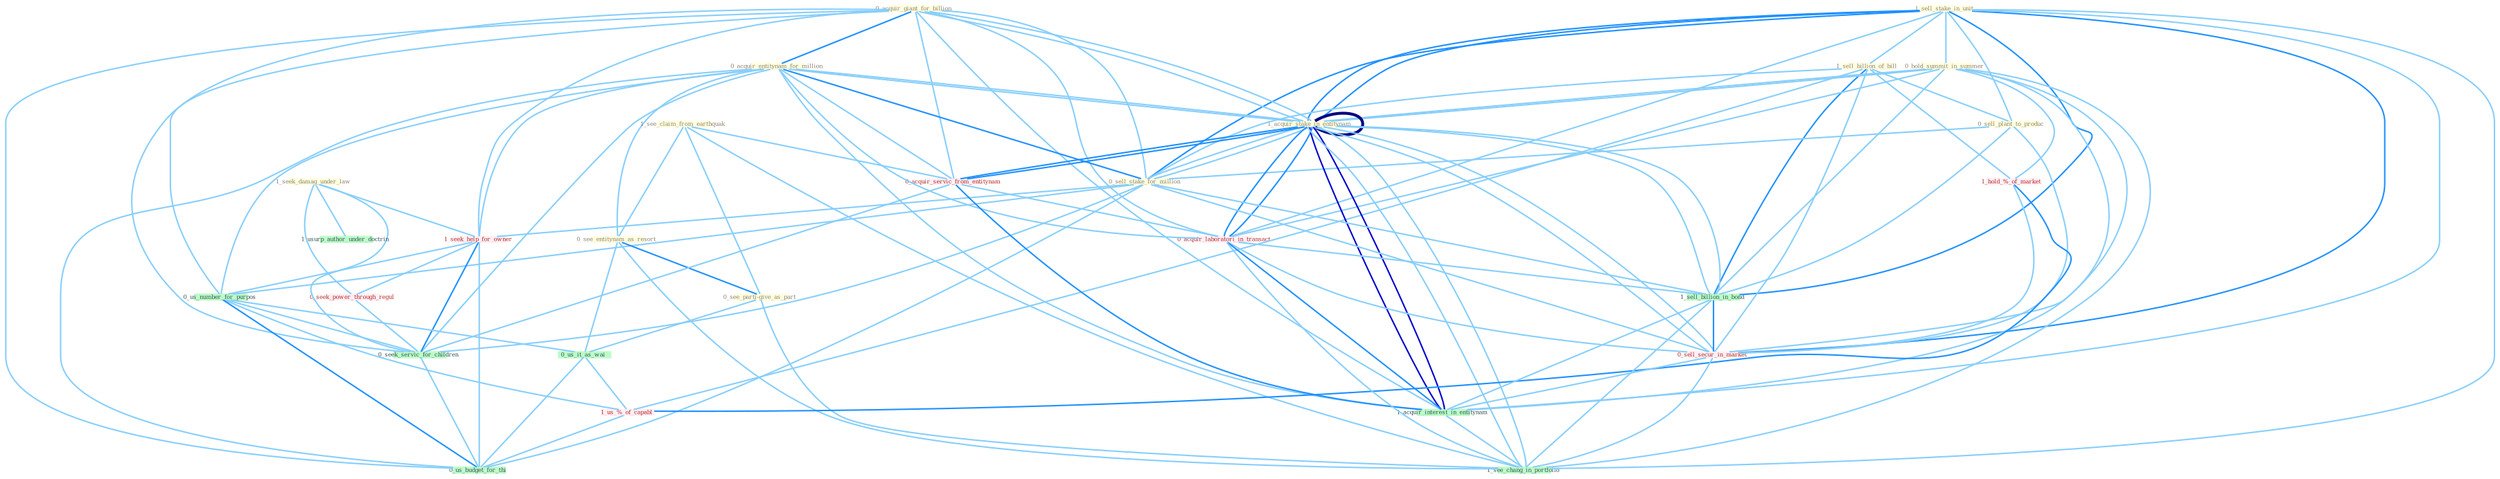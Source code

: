 Graph G{ 
    node
    [shape=polygon,style=filled,width=.5,height=.06,color="#BDFCC9",fixedsize=true,fontsize=4,
    fontcolor="#2f4f4f"];
    {node
    [color="#ffffe0", fontcolor="#8b7d6b"] "1_sell_stake_in_unit " "1_sell_billion_of_bill " "0_acquir_giant_for_billion " "0_acquir_entitynam_for_million " "1_seek_damag_under_law " "0_sell_plant_to_produc " "0_hold_summit_in_summer " "1_acquir_stake_in_entitynam " "1_acquir_stake_in_entitynam " "0_sell_stake_for_million " "1_see_claim_from_earthquak " "0_see_entitynam_as_resort " "0_see_parti-give_as_part "}
{node [color="#fff0f5", fontcolor="#b22222"] "1_seek_help_for_owner " "0_acquir_servic_from_entitynam " "1_hold_%_of_market " "0_seek_power_through_regul " "0_acquir_laboratori_in_transact " "1_us_%_of_capabl " "0_sell_secur_in_market "}
edge [color="#B0E2FF"];

	"1_sell_stake_in_unit " -- "1_sell_billion_of_bill " [w="1", color="#87cefa" ];
	"1_sell_stake_in_unit " -- "0_sell_plant_to_produc " [w="1", color="#87cefa" ];
	"1_sell_stake_in_unit " -- "0_hold_summit_in_summer " [w="1", color="#87cefa" ];
	"1_sell_stake_in_unit " -- "1_acquir_stake_in_entitynam " [w="2", color="#1e90ff" , len=0.8];
	"1_sell_stake_in_unit " -- "1_acquir_stake_in_entitynam " [w="2", color="#1e90ff" , len=0.8];
	"1_sell_stake_in_unit " -- "0_sell_stake_for_million " [w="2", color="#1e90ff" , len=0.8];
	"1_sell_stake_in_unit " -- "0_acquir_laboratori_in_transact " [w="1", color="#87cefa" ];
	"1_sell_stake_in_unit " -- "1_sell_billion_in_bond " [w="2", color="#1e90ff" , len=0.8];
	"1_sell_stake_in_unit " -- "0_sell_secur_in_market " [w="2", color="#1e90ff" , len=0.8];
	"1_sell_stake_in_unit " -- "1_acquir_interest_in_entitynam " [w="1", color="#87cefa" ];
	"1_sell_stake_in_unit " -- "1_see_chang_in_portfolio " [w="1", color="#87cefa" ];
	"1_sell_billion_of_bill " -- "0_sell_plant_to_produc " [w="1", color="#87cefa" ];
	"1_sell_billion_of_bill " -- "0_sell_stake_for_million " [w="1", color="#87cefa" ];
	"1_sell_billion_of_bill " -- "1_hold_%_of_market " [w="1", color="#87cefa" ];
	"1_sell_billion_of_bill " -- "1_sell_billion_in_bond " [w="2", color="#1e90ff" , len=0.8];
	"1_sell_billion_of_bill " -- "1_us_%_of_capabl " [w="1", color="#87cefa" ];
	"1_sell_billion_of_bill " -- "0_sell_secur_in_market " [w="1", color="#87cefa" ];
	"0_acquir_giant_for_billion " -- "0_acquir_entitynam_for_million " [w="2", color="#1e90ff" , len=0.8];
	"0_acquir_giant_for_billion " -- "1_acquir_stake_in_entitynam " [w="1", color="#87cefa" ];
	"0_acquir_giant_for_billion " -- "1_acquir_stake_in_entitynam " [w="1", color="#87cefa" ];
	"0_acquir_giant_for_billion " -- "0_sell_stake_for_million " [w="1", color="#87cefa" ];
	"0_acquir_giant_for_billion " -- "1_seek_help_for_owner " [w="1", color="#87cefa" ];
	"0_acquir_giant_for_billion " -- "0_acquir_servic_from_entitynam " [w="1", color="#87cefa" ];
	"0_acquir_giant_for_billion " -- "0_us_number_for_purpos " [w="1", color="#87cefa" ];
	"0_acquir_giant_for_billion " -- "0_acquir_laboratori_in_transact " [w="1", color="#87cefa" ];
	"0_acquir_giant_for_billion " -- "1_acquir_interest_in_entitynam " [w="1", color="#87cefa" ];
	"0_acquir_giant_for_billion " -- "0_seek_servic_for_children " [w="1", color="#87cefa" ];
	"0_acquir_giant_for_billion " -- "0_us_budget_for_thi " [w="1", color="#87cefa" ];
	"0_acquir_entitynam_for_million " -- "1_acquir_stake_in_entitynam " [w="1", color="#87cefa" ];
	"0_acquir_entitynam_for_million " -- "1_acquir_stake_in_entitynam " [w="1", color="#87cefa" ];
	"0_acquir_entitynam_for_million " -- "0_sell_stake_for_million " [w="2", color="#1e90ff" , len=0.8];
	"0_acquir_entitynam_for_million " -- "0_see_entitynam_as_resort " [w="1", color="#87cefa" ];
	"0_acquir_entitynam_for_million " -- "1_seek_help_for_owner " [w="1", color="#87cefa" ];
	"0_acquir_entitynam_for_million " -- "0_acquir_servic_from_entitynam " [w="1", color="#87cefa" ];
	"0_acquir_entitynam_for_million " -- "0_us_number_for_purpos " [w="1", color="#87cefa" ];
	"0_acquir_entitynam_for_million " -- "0_acquir_laboratori_in_transact " [w="1", color="#87cefa" ];
	"0_acquir_entitynam_for_million " -- "1_acquir_interest_in_entitynam " [w="1", color="#87cefa" ];
	"0_acquir_entitynam_for_million " -- "0_seek_servic_for_children " [w="1", color="#87cefa" ];
	"0_acquir_entitynam_for_million " -- "0_us_budget_for_thi " [w="1", color="#87cefa" ];
	"1_seek_damag_under_law " -- "1_seek_help_for_owner " [w="1", color="#87cefa" ];
	"1_seek_damag_under_law " -- "0_seek_power_through_regul " [w="1", color="#87cefa" ];
	"1_seek_damag_under_law " -- "1_usurp_author_under_doctrin " [w="1", color="#87cefa" ];
	"1_seek_damag_under_law " -- "0_seek_servic_for_children " [w="1", color="#87cefa" ];
	"0_sell_plant_to_produc " -- "0_sell_stake_for_million " [w="1", color="#87cefa" ];
	"0_sell_plant_to_produc " -- "1_sell_billion_in_bond " [w="1", color="#87cefa" ];
	"0_sell_plant_to_produc " -- "0_sell_secur_in_market " [w="1", color="#87cefa" ];
	"0_hold_summit_in_summer " -- "1_acquir_stake_in_entitynam " [w="1", color="#87cefa" ];
	"0_hold_summit_in_summer " -- "1_acquir_stake_in_entitynam " [w="1", color="#87cefa" ];
	"0_hold_summit_in_summer " -- "1_hold_%_of_market " [w="1", color="#87cefa" ];
	"0_hold_summit_in_summer " -- "0_acquir_laboratori_in_transact " [w="1", color="#87cefa" ];
	"0_hold_summit_in_summer " -- "1_sell_billion_in_bond " [w="1", color="#87cefa" ];
	"0_hold_summit_in_summer " -- "0_sell_secur_in_market " [w="1", color="#87cefa" ];
	"0_hold_summit_in_summer " -- "1_acquir_interest_in_entitynam " [w="1", color="#87cefa" ];
	"0_hold_summit_in_summer " -- "1_see_chang_in_portfolio " [w="1", color="#87cefa" ];
	"1_acquir_stake_in_entitynam " -- "1_acquir_stake_in_entitynam " [w="4", style=bold, color="#000080", len=0.4];
	"1_acquir_stake_in_entitynam " -- "0_sell_stake_for_million " [w="1", color="#87cefa" ];
	"1_acquir_stake_in_entitynam " -- "0_acquir_servic_from_entitynam " [w="2", color="#1e90ff" , len=0.8];
	"1_acquir_stake_in_entitynam " -- "0_acquir_laboratori_in_transact " [w="2", color="#1e90ff" , len=0.8];
	"1_acquir_stake_in_entitynam " -- "1_sell_billion_in_bond " [w="1", color="#87cefa" ];
	"1_acquir_stake_in_entitynam " -- "0_sell_secur_in_market " [w="1", color="#87cefa" ];
	"1_acquir_stake_in_entitynam " -- "1_acquir_interest_in_entitynam " [w="3", color="#0000cd" , len=0.6];
	"1_acquir_stake_in_entitynam " -- "1_see_chang_in_portfolio " [w="1", color="#87cefa" ];
	"1_acquir_stake_in_entitynam " -- "0_sell_stake_for_million " [w="1", color="#87cefa" ];
	"1_acquir_stake_in_entitynam " -- "0_acquir_servic_from_entitynam " [w="2", color="#1e90ff" , len=0.8];
	"1_acquir_stake_in_entitynam " -- "0_acquir_laboratori_in_transact " [w="2", color="#1e90ff" , len=0.8];
	"1_acquir_stake_in_entitynam " -- "1_sell_billion_in_bond " [w="1", color="#87cefa" ];
	"1_acquir_stake_in_entitynam " -- "0_sell_secur_in_market " [w="1", color="#87cefa" ];
	"1_acquir_stake_in_entitynam " -- "1_acquir_interest_in_entitynam " [w="3", color="#0000cd" , len=0.6];
	"1_acquir_stake_in_entitynam " -- "1_see_chang_in_portfolio " [w="1", color="#87cefa" ];
	"0_sell_stake_for_million " -- "1_seek_help_for_owner " [w="1", color="#87cefa" ];
	"0_sell_stake_for_million " -- "0_us_number_for_purpos " [w="1", color="#87cefa" ];
	"0_sell_stake_for_million " -- "1_sell_billion_in_bond " [w="1", color="#87cefa" ];
	"0_sell_stake_for_million " -- "0_sell_secur_in_market " [w="1", color="#87cefa" ];
	"0_sell_stake_for_million " -- "0_seek_servic_for_children " [w="1", color="#87cefa" ];
	"0_sell_stake_for_million " -- "0_us_budget_for_thi " [w="1", color="#87cefa" ];
	"1_see_claim_from_earthquak " -- "0_see_entitynam_as_resort " [w="1", color="#87cefa" ];
	"1_see_claim_from_earthquak " -- "0_see_parti-give_as_part " [w="1", color="#87cefa" ];
	"1_see_claim_from_earthquak " -- "0_acquir_servic_from_entitynam " [w="1", color="#87cefa" ];
	"1_see_claim_from_earthquak " -- "1_see_chang_in_portfolio " [w="1", color="#87cefa" ];
	"0_see_entitynam_as_resort " -- "0_see_parti-give_as_part " [w="2", color="#1e90ff" , len=0.8];
	"0_see_entitynam_as_resort " -- "0_us_it_as_wai " [w="1", color="#87cefa" ];
	"0_see_entitynam_as_resort " -- "1_see_chang_in_portfolio " [w="1", color="#87cefa" ];
	"0_see_parti-give_as_part " -- "0_us_it_as_wai " [w="1", color="#87cefa" ];
	"0_see_parti-give_as_part " -- "1_see_chang_in_portfolio " [w="1", color="#87cefa" ];
	"1_seek_help_for_owner " -- "0_seek_power_through_regul " [w="1", color="#87cefa" ];
	"1_seek_help_for_owner " -- "0_us_number_for_purpos " [w="1", color="#87cefa" ];
	"1_seek_help_for_owner " -- "0_seek_servic_for_children " [w="2", color="#1e90ff" , len=0.8];
	"1_seek_help_for_owner " -- "0_us_budget_for_thi " [w="1", color="#87cefa" ];
	"0_acquir_servic_from_entitynam " -- "0_acquir_laboratori_in_transact " [w="1", color="#87cefa" ];
	"0_acquir_servic_from_entitynam " -- "1_acquir_interest_in_entitynam " [w="2", color="#1e90ff" , len=0.8];
	"0_acquir_servic_from_entitynam " -- "0_seek_servic_for_children " [w="1", color="#87cefa" ];
	"1_hold_%_of_market " -- "1_us_%_of_capabl " [w="2", color="#1e90ff" , len=0.8];
	"1_hold_%_of_market " -- "0_sell_secur_in_market " [w="1", color="#87cefa" ];
	"0_seek_power_through_regul " -- "0_seek_servic_for_children " [w="1", color="#87cefa" ];
	"0_us_number_for_purpos " -- "0_us_it_as_wai " [w="1", color="#87cefa" ];
	"0_us_number_for_purpos " -- "1_us_%_of_capabl " [w="1", color="#87cefa" ];
	"0_us_number_for_purpos " -- "0_seek_servic_for_children " [w="1", color="#87cefa" ];
	"0_us_number_for_purpos " -- "0_us_budget_for_thi " [w="2", color="#1e90ff" , len=0.8];
	"0_acquir_laboratori_in_transact " -- "1_sell_billion_in_bond " [w="1", color="#87cefa" ];
	"0_acquir_laboratori_in_transact " -- "0_sell_secur_in_market " [w="1", color="#87cefa" ];
	"0_acquir_laboratori_in_transact " -- "1_acquir_interest_in_entitynam " [w="2", color="#1e90ff" , len=0.8];
	"0_acquir_laboratori_in_transact " -- "1_see_chang_in_portfolio " [w="1", color="#87cefa" ];
	"1_sell_billion_in_bond " -- "0_sell_secur_in_market " [w="2", color="#1e90ff" , len=0.8];
	"1_sell_billion_in_bond " -- "1_acquir_interest_in_entitynam " [w="1", color="#87cefa" ];
	"1_sell_billion_in_bond " -- "1_see_chang_in_portfolio " [w="1", color="#87cefa" ];
	"0_us_it_as_wai " -- "1_us_%_of_capabl " [w="1", color="#87cefa" ];
	"0_us_it_as_wai " -- "0_us_budget_for_thi " [w="1", color="#87cefa" ];
	"1_us_%_of_capabl " -- "0_us_budget_for_thi " [w="1", color="#87cefa" ];
	"0_sell_secur_in_market " -- "1_acquir_interest_in_entitynam " [w="1", color="#87cefa" ];
	"0_sell_secur_in_market " -- "1_see_chang_in_portfolio " [w="1", color="#87cefa" ];
	"1_acquir_interest_in_entitynam " -- "1_see_chang_in_portfolio " [w="1", color="#87cefa" ];
	"0_seek_servic_for_children " -- "0_us_budget_for_thi " [w="1", color="#87cefa" ];
}